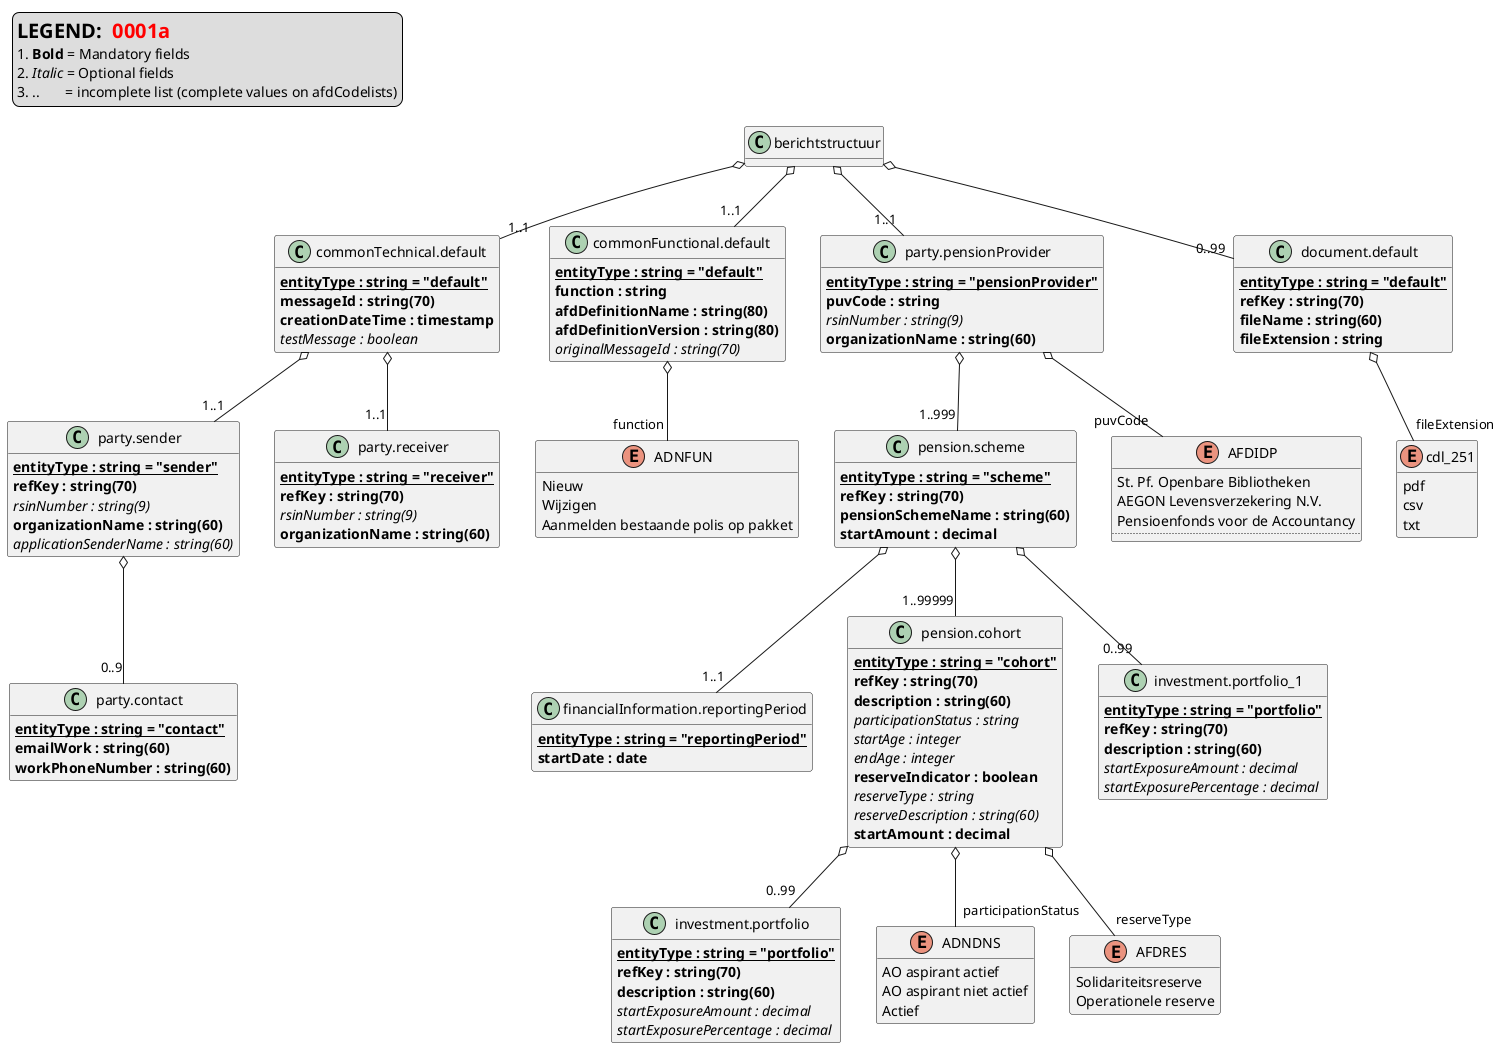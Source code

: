 @startuml
hide methods
set separator none

legend top left
<size:20><b>LEGEND: </b> <color:red><b>0001a</b></color></size>
1. <b>Bold</b> = Mandatory fields
2. <i>Italic</i> = Optional fields
3. ..       = incomplete list (complete values on afdCodelists)
end legend

class berichtstructuur {}

class commonTechnical.default {
    {static} **entityType : string = "default"**
    {field} **messageId : string(70)**
    {field} **creationDateTime : timestamp**
    {field} <i>testMessage : boolean</i>
}

class party.sender {
    {static} **entityType : string = "sender"**
    {field} **refKey : string(70)**
    {field} <i>rsinNumber : string(9)</i>
    {field} **organizationName : string(60)**
    {field} <i>applicationSenderName : string(60)</i>
}

class party.contact {
    {static} **entityType : string = "contact"**
    {field} **emailWork : string(60)**
    {field} **workPhoneNumber : string(60)**
}

class party.receiver {
    {static} **entityType : string = "receiver"**
    {field} **refKey : string(70)**
    {field} <i>rsinNumber : string(9)</i>
    {field} **organizationName : string(60)**
}

class commonFunctional.default {
    {static} **entityType : string = "default"**
    {field} **function : string**
    {field} **afdDefinitionName : string(80)**
    {field} **afdDefinitionVersion : string(80)**
    {field} <i>originalMessageId : string(70)</i>
}

class party.pensionProvider {
    {static} **entityType : string = "pensionProvider"**
    {field} **puvCode : string**
    {field} <i>rsinNumber : string(9)</i>
    {field} **organizationName : string(60)**
}

class pension.scheme {
    {static} **entityType : string = "scheme"**
    {field} **refKey : string(70)**
    {field} **pensionSchemeName : string(60)**
    {field} **startAmount : decimal**
}

class financialInformation.reportingPeriod {
    {static} **entityType : string = "reportingPeriod"**
    {field} **startDate : date**
}

class pension.cohort {
    {static} **entityType : string = "cohort"**
    {field} **refKey : string(70)**
    {field} **description : string(60)**
    {field} <i>participationStatus : string</i>
    {field} <i>startAge : integer</i>
    {field} <i>endAge : integer</i>
    {field} **reserveIndicator : boolean**
    {field} <i>reserveType : string</i>
    {field} <i>reserveDescription : string(60)</i>
    {field} **startAmount : decimal**
}

class investment.portfolio {
    {static} **entityType : string = "portfolio"**
    {field} **refKey : string(70)**
    {field} **description : string(60)**
    {field} <i>startExposureAmount : decimal</i>
    {field} <i>startExposurePercentage : decimal</i>
}

class investment.portfolio_1 {
    {static} **entityType : string = "portfolio"**
    {field} **refKey : string(70)**
    {field} **description : string(60)**
    {field} <i>startExposureAmount : decimal</i>
    {field} <i>startExposurePercentage : decimal</i>
}

class document.default {
    {static} **entityType : string = "default"**
    {field} **refKey : string(70)**
    {field} **fileName : string(60)**
    {field} **fileExtension : string**
}

enum ADNDNS {
    AO aspirant actief
    AO aspirant niet actief
    Actief
}

enum ADNFUN {
    Nieuw
    Wijzigen
    Aanmelden bestaande polis op pakket
}

enum AFDIDP {
    St. Pf. Openbare Bibliotheken
    AEGON Levensverzekering N.V.
    Pensioenfonds voor de Accountancy
    ..
}

enum AFDRES {
    Solidariteitsreserve
    Minimaal vereist eigen vermogen (MVEV)
    Operationele reserve
}

enum cdl_251 {
    pdf
    csv
    txt
}

berichtstructuur o-- "1..1" commonFunctional.default
berichtstructuur o-- "1..1" commonTechnical.default
berichtstructuur o-- "0..99" document.default
berichtstructuur o-- "1..1" party.pensionProvider
commonTechnical.default o-- "1..1" party.receiver
commonTechnical.default o-- "1..1" party.sender
party.pensionProvider o-- "1..999" pension.scheme
party.sender o-- "0..9" party.contact
pension.cohort o-- "0..99" investment.portfolio
pension.scheme o-- "1..1" financialInformation.reportingPeriod
pension.scheme o-- "0..99" investment.portfolio_1
pension.scheme o-- "1..99999" pension.cohort
commonFunctional.default o-- "function" ADNFUN
document.default o-- "fileExtension" cdl_251
party.pensionProvider o-- "puvCode" AFDIDP
pension.cohort o-- "participationStatus" ADNDNS
pension.cohort o-- "reserveType" AFDRES
@enduml